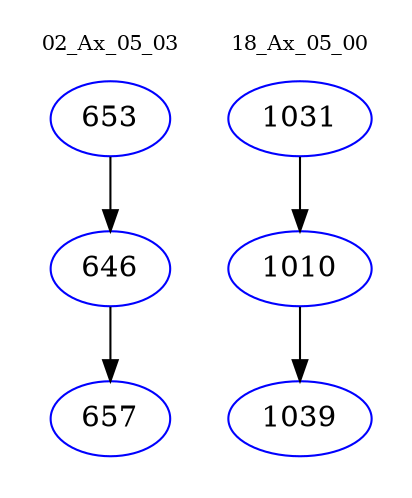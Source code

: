 digraph{
subgraph cluster_0 {
color = white
label = "02_Ax_05_03";
fontsize=10;
T0_653 [label="653", color="blue"]
T0_653 -> T0_646 [color="black"]
T0_646 [label="646", color="blue"]
T0_646 -> T0_657 [color="black"]
T0_657 [label="657", color="blue"]
}
subgraph cluster_1 {
color = white
label = "18_Ax_05_00";
fontsize=10;
T1_1031 [label="1031", color="blue"]
T1_1031 -> T1_1010 [color="black"]
T1_1010 [label="1010", color="blue"]
T1_1010 -> T1_1039 [color="black"]
T1_1039 [label="1039", color="blue"]
}
}
